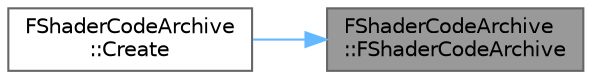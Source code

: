 digraph "FShaderCodeArchive::FShaderCodeArchive"
{
 // INTERACTIVE_SVG=YES
 // LATEX_PDF_SIZE
  bgcolor="transparent";
  edge [fontname=Helvetica,fontsize=10,labelfontname=Helvetica,labelfontsize=10];
  node [fontname=Helvetica,fontsize=10,shape=box,height=0.2,width=0.4];
  rankdir="RL";
  Node1 [id="Node000001",label="FShaderCodeArchive\l::FShaderCodeArchive",height=0.2,width=0.4,color="gray40", fillcolor="grey60", style="filled", fontcolor="black",tooltip=" "];
  Node1 -> Node2 [id="edge1_Node000001_Node000002",dir="back",color="steelblue1",style="solid",tooltip=" "];
  Node2 [id="Node000002",label="FShaderCodeArchive\l::Create",height=0.2,width=0.4,color="grey40", fillcolor="white", style="filled",URL="$da/d56/classFShaderCodeArchive.html#abfeb790e40f6bead713380a1e370deda",tooltip=" "];
}
